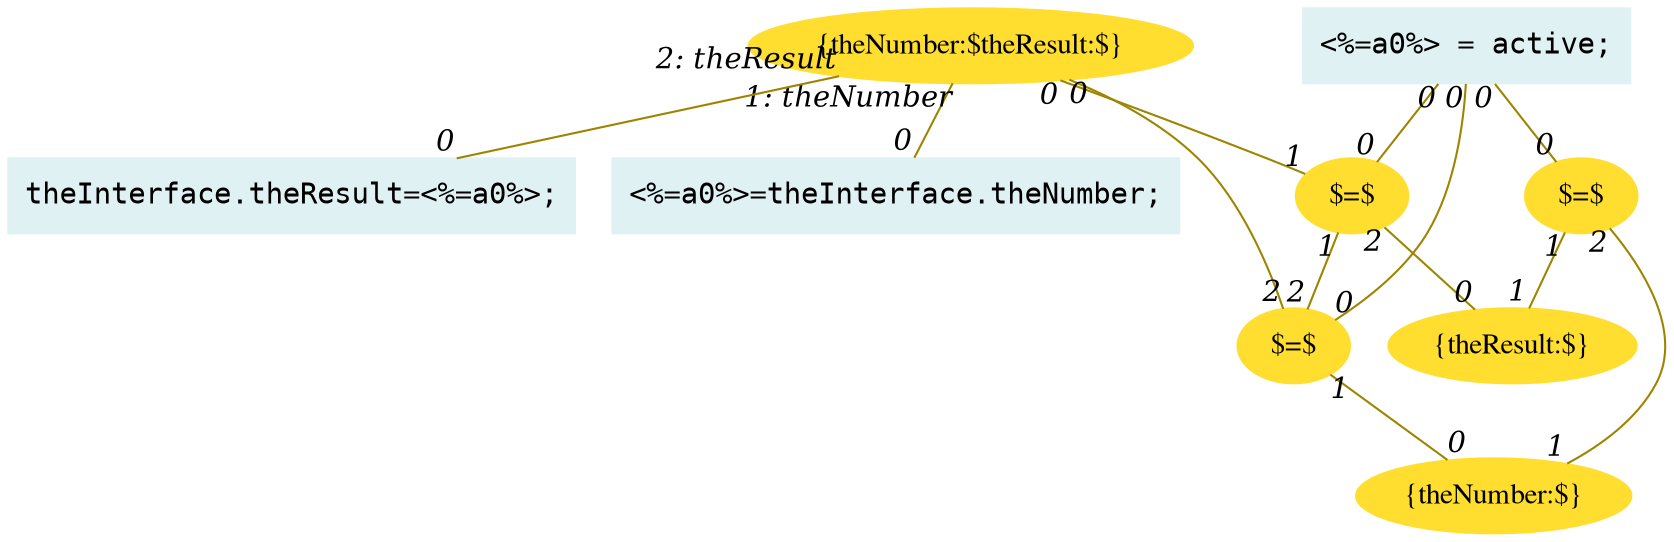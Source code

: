 digraph g{node_5261 [shape="box", style="filled", color="#dff1f2", fontname="Courier", label="<%=a0%>=theInterface.theNumber;
" ]
node_5263 [shape="box", style="filled", color="#dff1f2", fontname="Courier", label="theInterface.theResult=<%=a0%>;
" ]
node_5265 [shape="ellipse", style="filled", color="#ffde2f", fontname="Times", label="{theNumber:$theResult:$}" ]
node_5280 [shape="ellipse", style="filled", color="#ffde2f", fontname="Times", label="{theResult:$}" ]
node_5283 [shape="ellipse", style="filled", color="#ffde2f", fontname="Times", label="$=$" ]
node_5295 [shape="ellipse", style="filled", color="#ffde2f", fontname="Times", label="{theNumber:$}" ]
node_5298 [shape="ellipse", style="filled", color="#ffde2f", fontname="Times", label="$=$" ]
node_5306 [shape="ellipse", style="filled", color="#ffde2f", fontname="Times", label="$=$" ]
node_5326 [shape="box", style="filled", color="#dff1f2", fontname="Courier", label="<%=a0%> = active;
" ]
node_5265 -> node_5261 [dir=none, arrowHead=none, fontname="Times-Italic", arrowsize=1, color="#9d8400", label="",  headlabel="0", taillabel="1: theNumber" ]
node_5265 -> node_5263 [dir=none, arrowHead=none, fontname="Times-Italic", arrowsize=1, color="#9d8400", label="",  headlabel="0", taillabel="2: theResult" ]
node_5283 -> node_5280 [dir=none, arrowHead=none, fontname="Times-Italic", arrowsize=1, color="#9d8400", label="",  headlabel="0", taillabel="2" ]
node_5298 -> node_5295 [dir=none, arrowHead=none, fontname="Times-Italic", arrowsize=1, color="#9d8400", label="",  headlabel="0", taillabel="1" ]
node_5283 -> node_5298 [dir=none, arrowHead=none, fontname="Times-Italic", arrowsize=1, color="#9d8400", label="",  headlabel="2", taillabel="1" ]
node_5326 -> node_5283 [dir=none, arrowHead=none, fontname="Times-Italic", arrowsize=1, color="#9d8400", label="",  headlabel="0", taillabel="0" ]
node_5306 -> node_5280 [dir=none, arrowHead=none, fontname="Times-Italic", arrowsize=1, color="#9d8400", label="",  headlabel="1", taillabel="1" ]
node_5326 -> node_5298 [dir=none, arrowHead=none, fontname="Times-Italic", arrowsize=1, color="#9d8400", label="",  headlabel="0", taillabel="0" ]
node_5306 -> node_5295 [dir=none, arrowHead=none, fontname="Times-Italic", arrowsize=1, color="#9d8400", label="",  headlabel="1", taillabel="2" ]
node_5326 -> node_5306 [dir=none, arrowHead=none, fontname="Times-Italic", arrowsize=1, color="#9d8400", label="",  headlabel="0", taillabel="0" ]
node_5265 -> node_5283 [dir=none, arrowHead=none, fontname="Times-Italic", arrowsize=1, color="#9d8400", label="",  headlabel="1", taillabel="0" ]
node_5265 -> node_5298 [dir=none, arrowHead=none, fontname="Times-Italic", arrowsize=1, color="#9d8400", label="",  headlabel="2", taillabel="0" ]
}